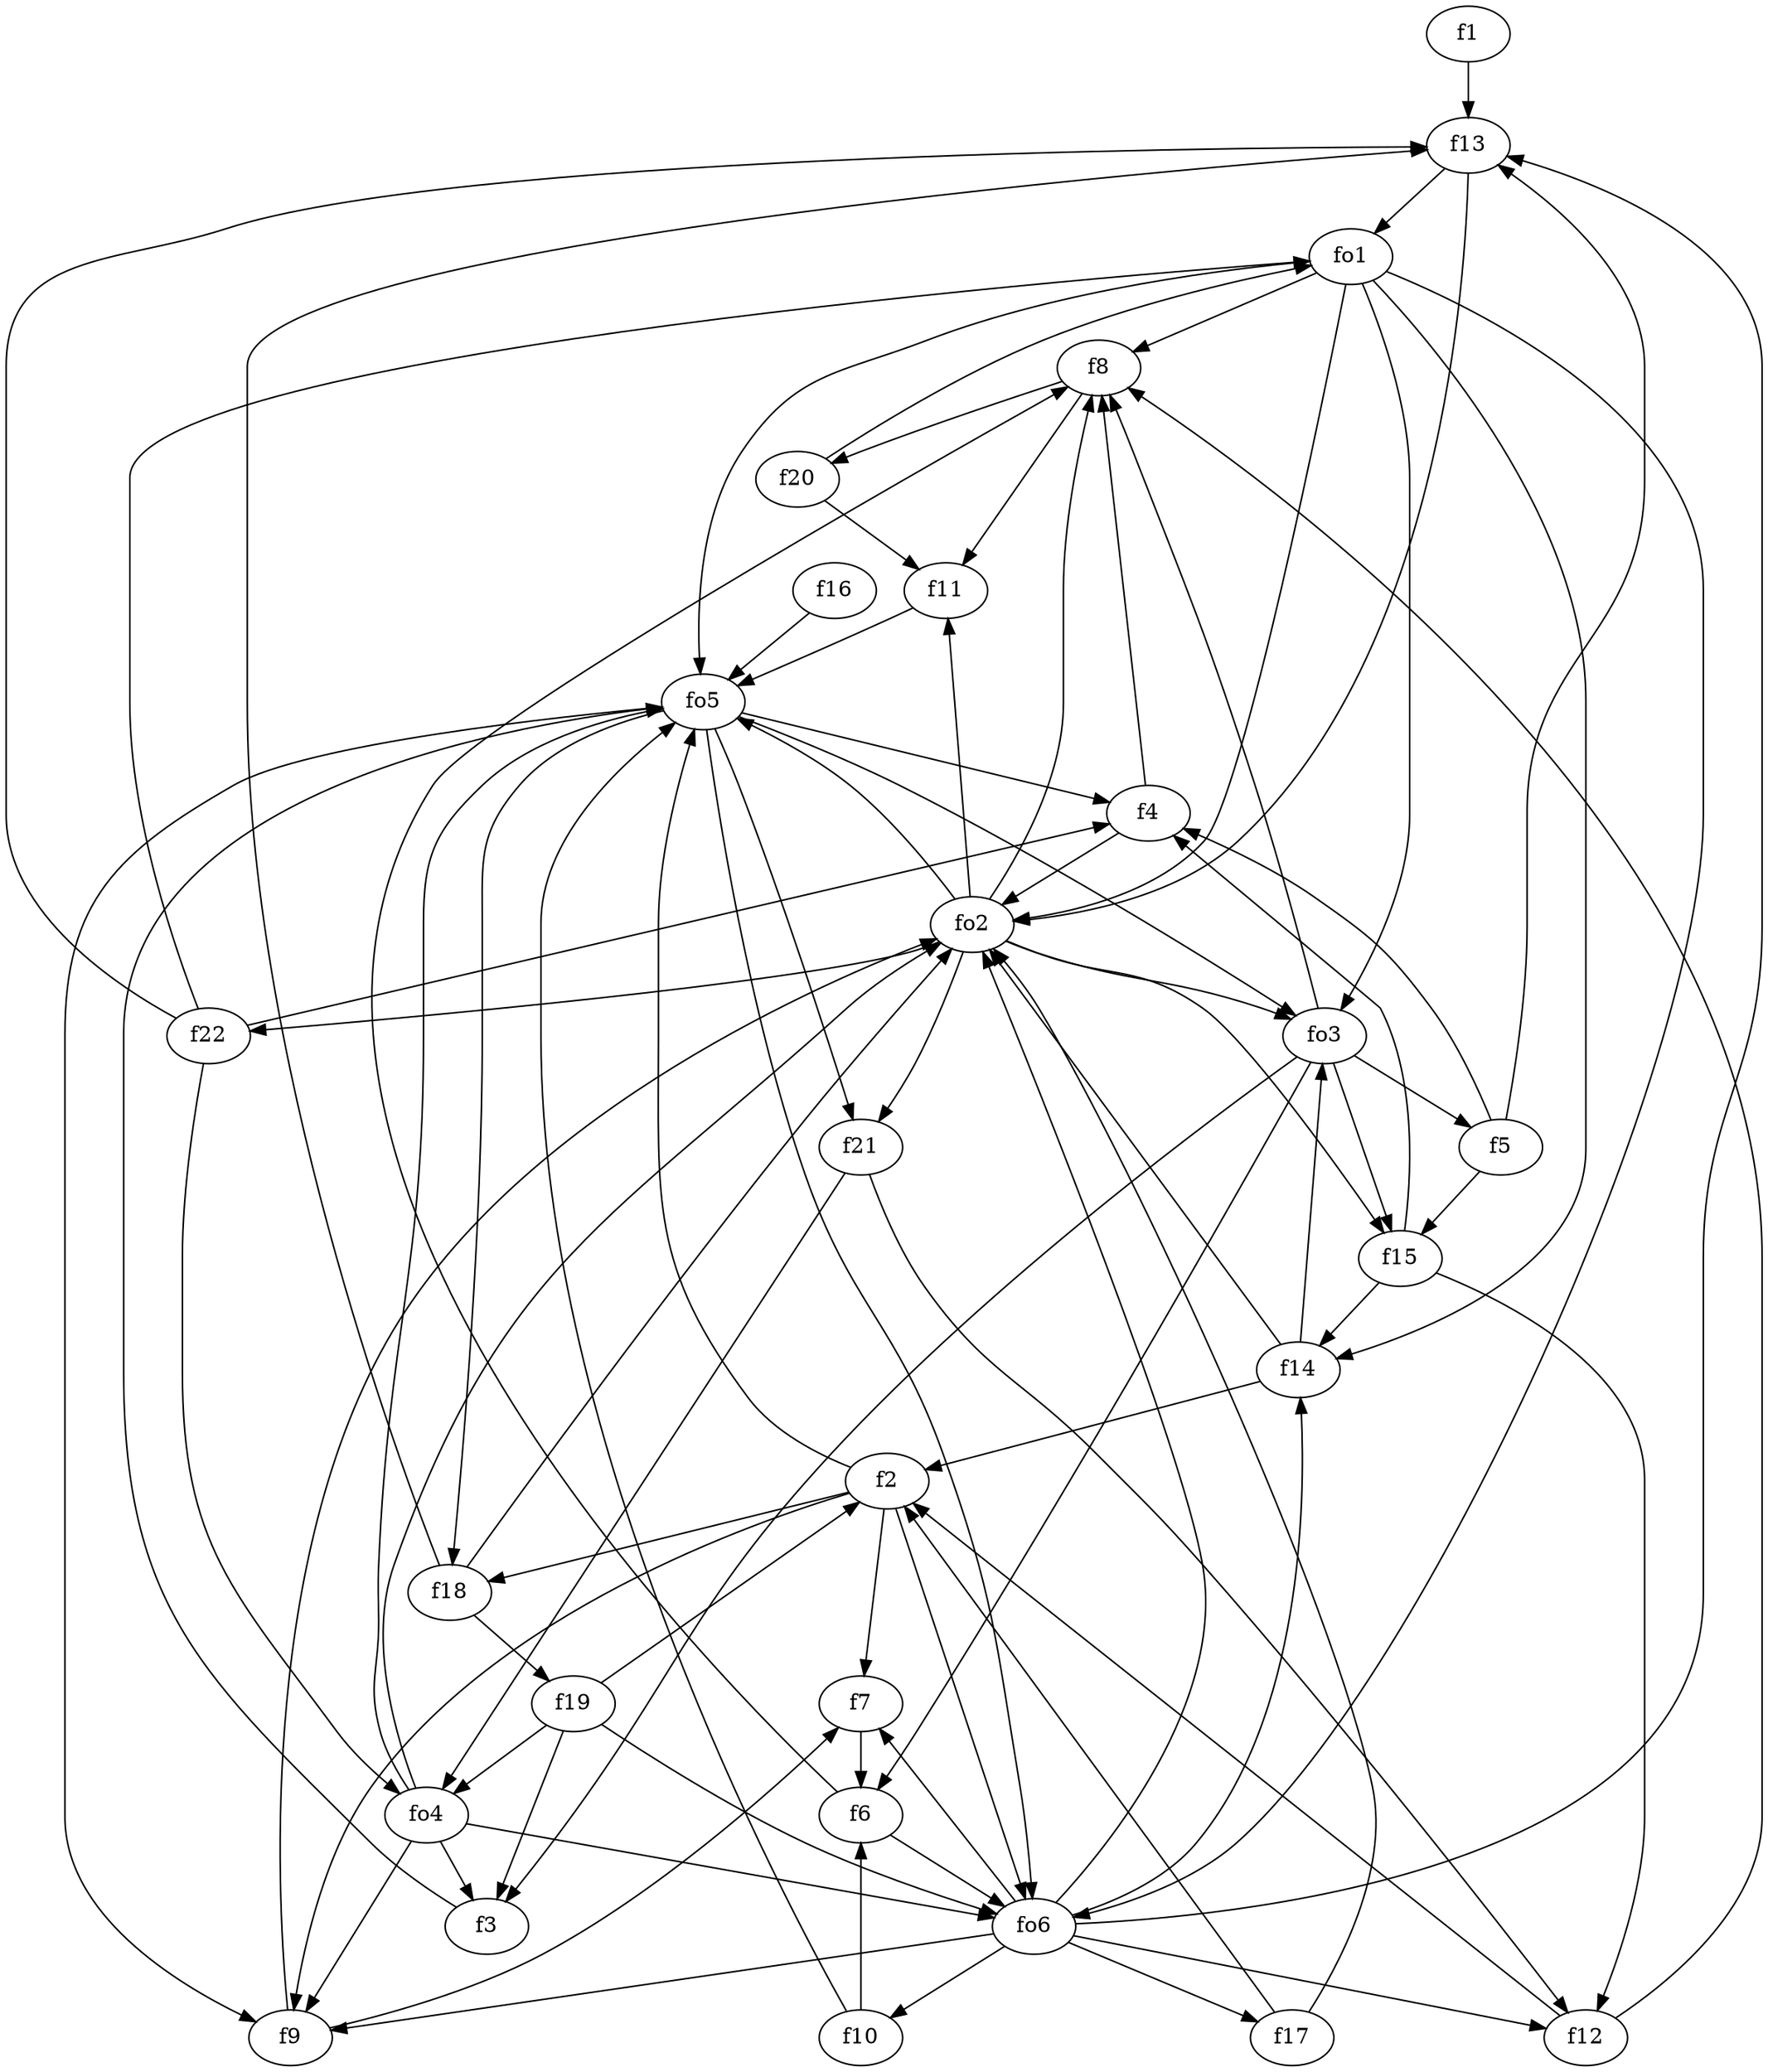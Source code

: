 strict digraph  {
f1;
f2;
f3;
f4;
f5;
f6;
f7;
f8;
f9;
f10;
f11;
f12;
f13;
f14;
f15;
f16;
f17;
f18;
f19;
f20;
f21;
f22;
fo1;
fo2;
fo3;
fo4;
fo5;
fo6;
f1 -> f13  [weight=2];
f2 -> f18  [weight=2];
f2 -> fo6  [weight=2];
f2 -> f9  [weight=2];
f2 -> f7  [weight=2];
f2 -> fo5  [weight=2];
f3 -> fo5  [weight=2];
f4 -> f8  [weight=2];
f4 -> fo2  [weight=2];
f5 -> f13  [weight=2];
f5 -> f4  [weight=2];
f5 -> f15  [weight=2];
f6 -> fo6  [weight=2];
f6 -> f8  [weight=2];
f7 -> f6  [weight=2];
f8 -> f20  [weight=2];
f8 -> f11  [weight=2];
f9 -> fo2  [weight=2];
f9 -> f7  [weight=2];
f10 -> fo5  [weight=2];
f10 -> f6  [weight=2];
f11 -> fo5  [weight=2];
f12 -> f8  [weight=2];
f12 -> f2  [weight=2];
f13 -> fo2  [weight=2];
f13 -> fo1  [weight=2];
f14 -> fo3  [weight=2];
f14 -> fo2  [weight=2];
f14 -> f2  [weight=2];
f15 -> f12  [weight=2];
f15 -> f14  [weight=2];
f15 -> f4  [weight=2];
f16 -> fo5  [weight=2];
f17 -> fo2  [weight=2];
f17 -> f2  [weight=2];
f18 -> fo2  [weight=2];
f18 -> f19  [weight=2];
f18 -> f13  [weight=2];
f19 -> fo6  [weight=2];
f19 -> fo4  [weight=2];
f19 -> f2  [weight=2];
f19 -> f3  [weight=2];
f20 -> fo1  [weight=2];
f20 -> f11  [weight=2];
f21 -> fo4  [weight=2];
f21 -> f12  [weight=2];
f22 -> f4  [weight=2];
f22 -> fo4  [weight=2];
f22 -> fo1  [weight=2];
f22 -> f13  [weight=2];
fo1 -> fo2  [weight=2];
fo1 -> fo5  [weight=2];
fo1 -> fo3  [weight=2];
fo1 -> f14  [weight=2];
fo1 -> fo6  [weight=2];
fo1 -> f8  [weight=2];
fo2 -> fo5  [weight=2];
fo2 -> fo3  [weight=2];
fo2 -> f22  [weight=2];
fo2 -> f15  [weight=2];
fo2 -> f11  [weight=2];
fo2 -> f21  [weight=2];
fo2 -> f8  [weight=2];
fo3 -> f6  [weight=2];
fo3 -> f8  [weight=2];
fo3 -> f15  [weight=2];
fo3 -> f3  [weight=2];
fo3 -> f5  [weight=2];
fo4 -> fo2  [weight=2];
fo4 -> fo5  [weight=2];
fo4 -> f9  [weight=2];
fo4 -> fo6  [weight=2];
fo4 -> f3  [weight=2];
fo5 -> fo3  [weight=2];
fo5 -> f18  [weight=2];
fo5 -> f9  [weight=2];
fo5 -> f21  [weight=2];
fo5 -> fo6  [weight=2];
fo5 -> f4  [weight=2];
fo6 -> f17  [weight=2];
fo6 -> fo2  [weight=2];
fo6 -> f12  [weight=2];
fo6 -> f14  [weight=2];
fo6 -> f7  [weight=2];
fo6 -> f13  [weight=2];
fo6 -> f10  [weight=2];
fo6 -> f9  [weight=2];
}
